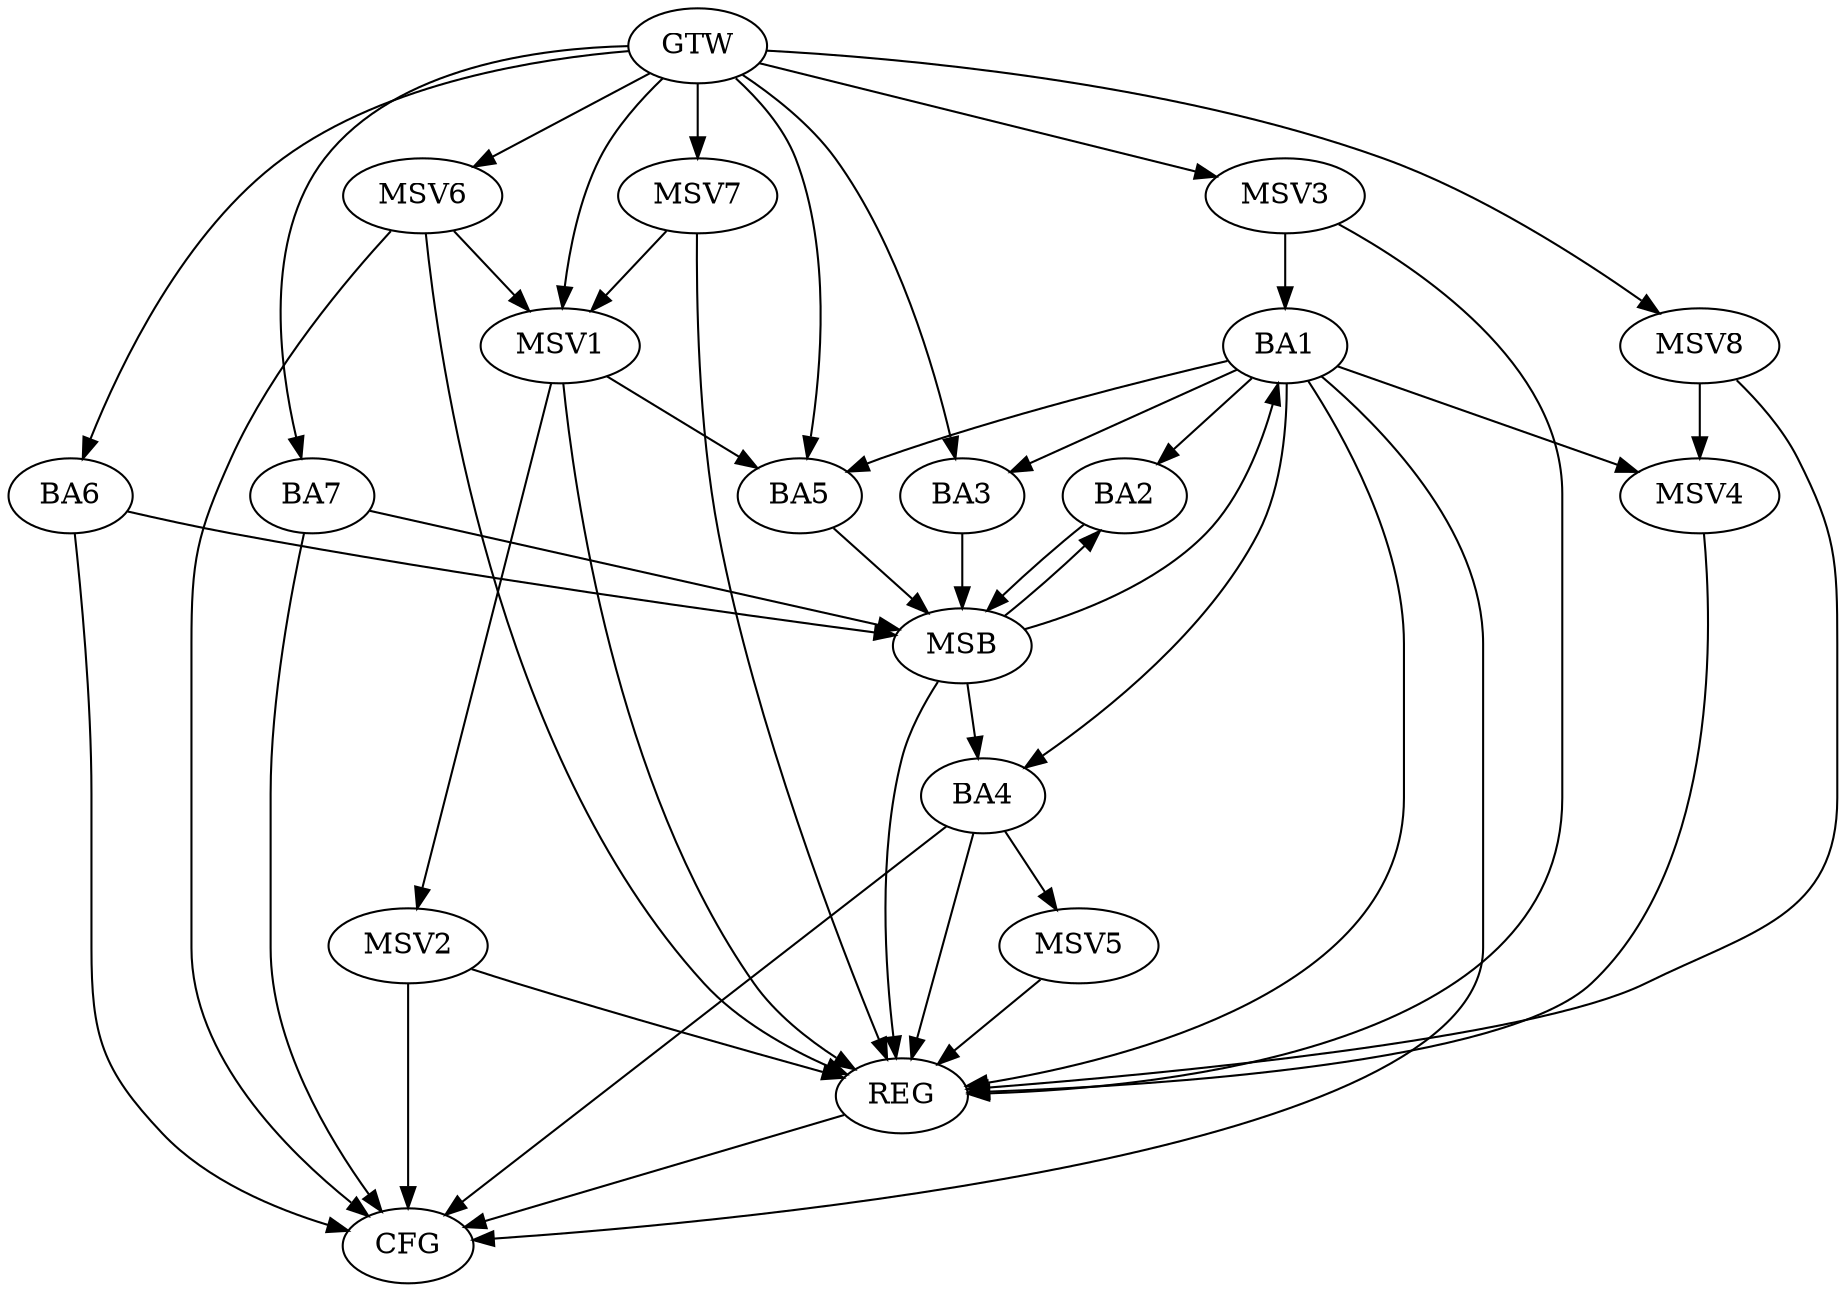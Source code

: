 strict digraph G {
  BA1 [ label="BA1" ];
  BA2 [ label="BA2" ];
  BA3 [ label="BA3" ];
  BA4 [ label="BA4" ];
  BA5 [ label="BA5" ];
  BA6 [ label="BA6" ];
  BA7 [ label="BA7" ];
  GTW [ label="GTW" ];
  REG [ label="REG" ];
  MSB [ label="MSB" ];
  CFG [ label="CFG" ];
  MSV1 [ label="MSV1" ];
  MSV2 [ label="MSV2" ];
  MSV3 [ label="MSV3" ];
  MSV4 [ label="MSV4" ];
  MSV5 [ label="MSV5" ];
  MSV6 [ label="MSV6" ];
  MSV7 [ label="MSV7" ];
  MSV8 [ label="MSV8" ];
  BA1 -> BA2;
  GTW -> BA3;
  GTW -> BA5;
  GTW -> BA6;
  GTW -> BA7;
  BA1 -> REG;
  BA4 -> REG;
  BA2 -> MSB;
  MSB -> BA1;
  MSB -> REG;
  BA3 -> MSB;
  MSB -> BA2;
  BA5 -> MSB;
  MSB -> BA4;
  BA6 -> MSB;
  BA7 -> MSB;
  BA4 -> CFG;
  BA6 -> CFG;
  BA7 -> CFG;
  REG -> CFG;
  BA1 -> CFG;
  BA1 -> BA4;
  BA1 -> BA3;
  BA1 -> BA5;
  MSV1 -> BA5;
  GTW -> MSV1;
  MSV1 -> REG;
  MSV1 -> MSV2;
  MSV2 -> REG;
  MSV2 -> CFG;
  MSV3 -> BA1;
  GTW -> MSV3;
  MSV3 -> REG;
  BA1 -> MSV4;
  MSV4 -> REG;
  BA4 -> MSV5;
  MSV5 -> REG;
  MSV6 -> MSV1;
  GTW -> MSV6;
  MSV6 -> REG;
  MSV6 -> CFG;
  MSV7 -> MSV1;
  GTW -> MSV7;
  MSV7 -> REG;
  MSV8 -> MSV4;
  GTW -> MSV8;
  MSV8 -> REG;
}
